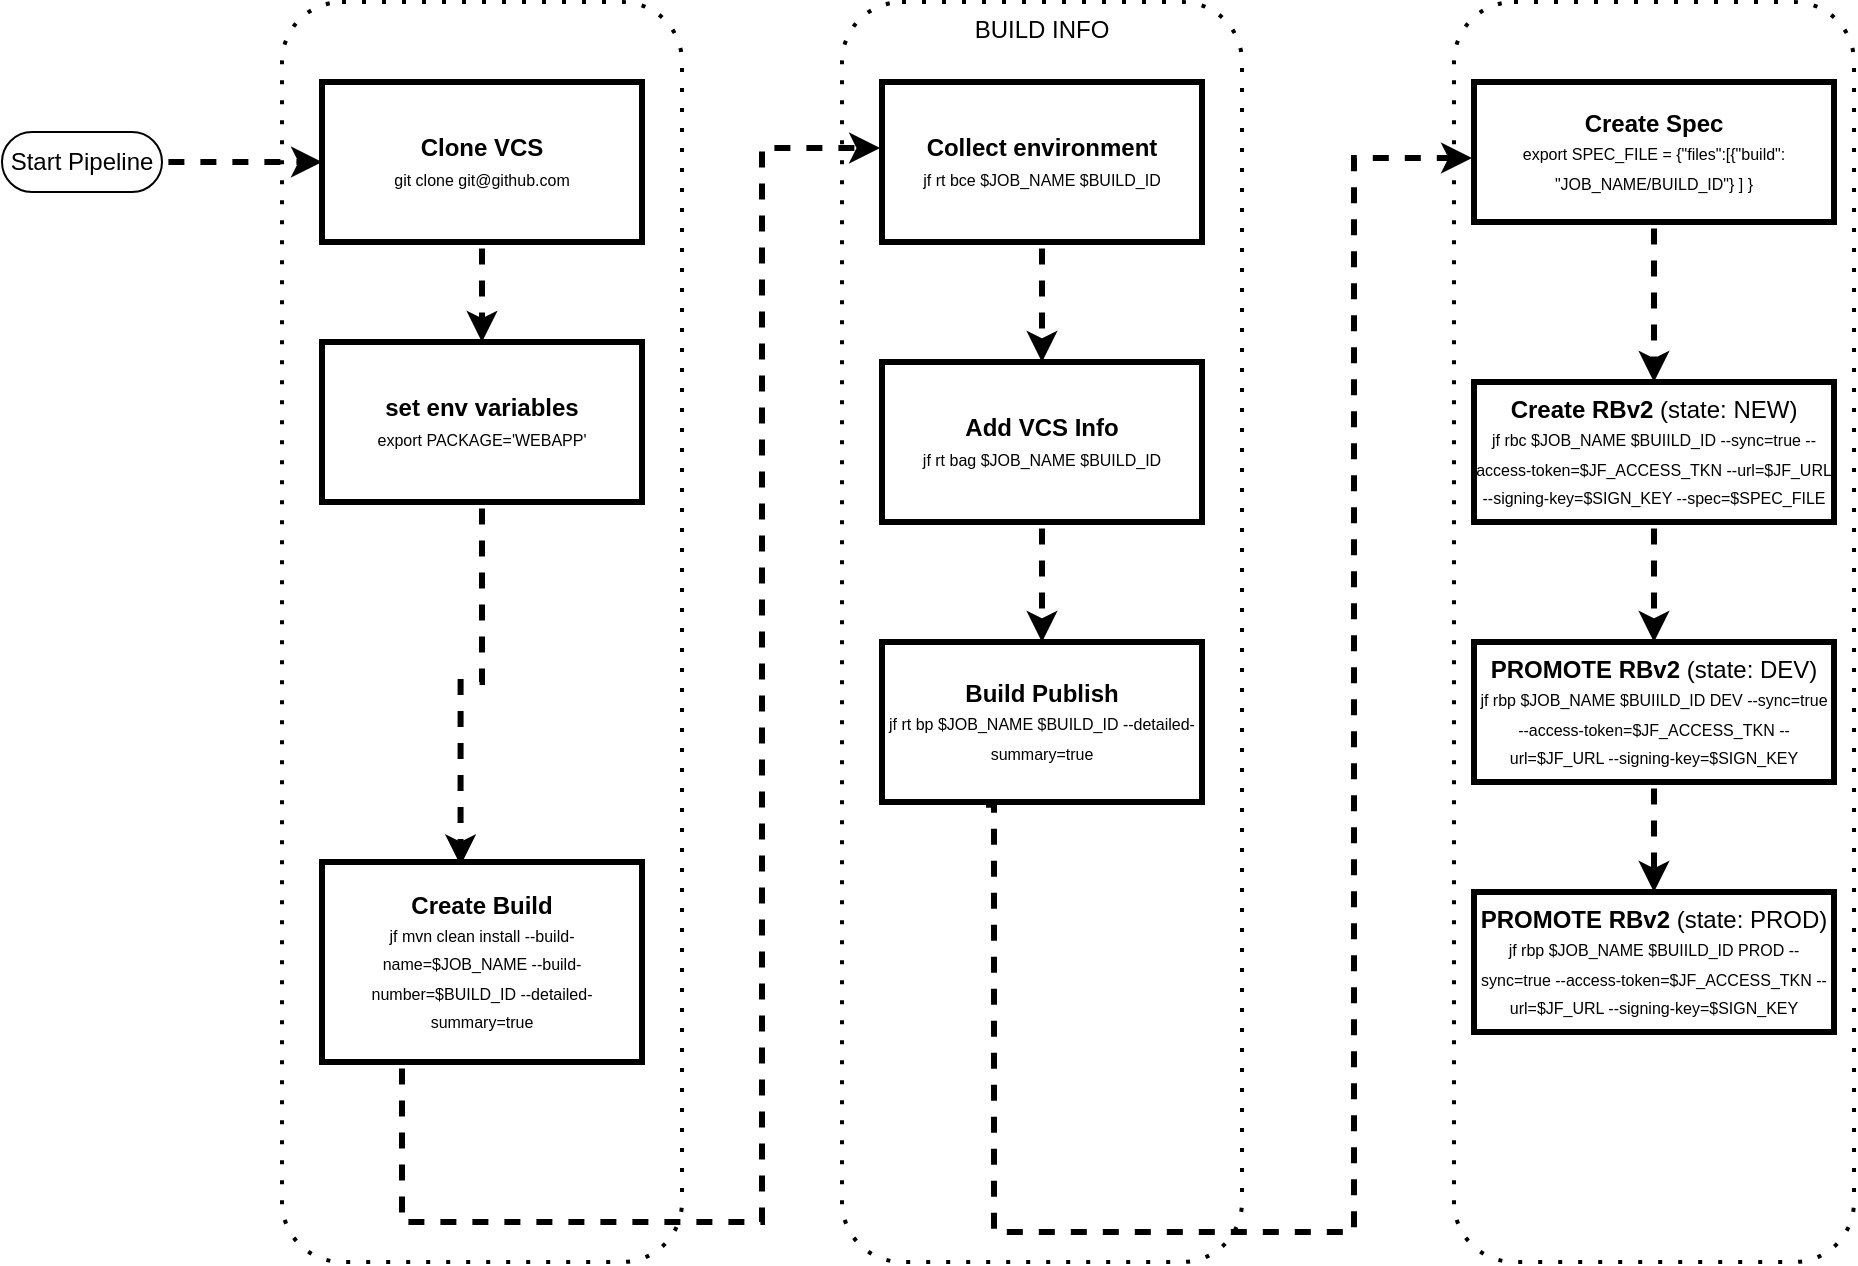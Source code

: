 <mxfile version="24.7.8" pages="2">
  <diagram id="Pwir3cQQYKMJ72O6_Z4H" name="Java">
    <mxGraphModel dx="1266" dy="674" grid="1" gridSize="10" guides="1" tooltips="1" connect="1" arrows="1" fold="1" page="1" pageScale="1" pageWidth="850" pageHeight="1100" math="0" shadow="0">
      <root>
        <mxCell id="0" />
        <mxCell id="1" parent="0" />
        <mxCell id="Gz-oRlv-pYvS6Wq2YTIi-8" value="RELEASE BUNDLE v2" style="rounded=1;whiteSpace=wrap;html=1;verticalAlign=top;strokeWidth=2;dashed=1;dashPattern=1 4;fillColor=none;fontColor=#ffffff;strokeColor=default;" parent="1" vertex="1">
          <mxGeometry x="726" y="36" width="200" height="630" as="geometry" />
        </mxCell>
        <mxCell id="m4_6NsgPn-UCfy7wOgqw-1" value="PACKAGE" style="rounded=1;whiteSpace=wrap;html=1;verticalAlign=top;strokeWidth=2;dashed=1;dashPattern=1 4;fillColor=none;fontColor=#ffffff;strokeColor=default;" parent="1" vertex="1">
          <mxGeometry x="140" y="36" width="200" height="630" as="geometry" />
        </mxCell>
        <mxCell id="nPkTSzu8djMAMbbeOqSO-1" value="BUILD INFO" style="rounded=1;whiteSpace=wrap;html=1;verticalAlign=top;strokeWidth=2;dashed=1;dashPattern=1 4;" parent="1" vertex="1">
          <mxGeometry x="420" y="36" width="200" height="630" as="geometry" />
        </mxCell>
        <mxCell id="nPkTSzu8djMAMbbeOqSO-3" style="edgeStyle=orthogonalEdgeStyle;rounded=0;orthogonalLoop=1;jettySize=auto;html=1;entryX=0.5;entryY=0;entryDx=0;entryDy=0;strokeWidth=3;flowAnimation=1;" parent="1" source="nPkTSzu8djMAMbbeOqSO-4" target="nPkTSzu8djMAMbbeOqSO-6" edge="1">
          <mxGeometry relative="1" as="geometry" />
        </mxCell>
        <mxCell id="nPkTSzu8djMAMbbeOqSO-4" value="Collect environment&lt;div&gt;&lt;span style=&quot;font-size: 8px; font-weight: 400;&quot;&gt;jf rt bce $JOB_NAME $BUILD_ID&lt;/span&gt;&lt;/div&gt;" style="whiteSpace=wrap;html=1;dashed=0;fontStyle=1;strokeWidth=3;" parent="1" vertex="1">
          <mxGeometry x="440" y="76" width="160" height="80" as="geometry" />
        </mxCell>
        <mxCell id="nPkTSzu8djMAMbbeOqSO-5" style="edgeStyle=orthogonalEdgeStyle;rounded=0;orthogonalLoop=1;jettySize=auto;html=1;entryX=0.5;entryY=0;entryDx=0;entryDy=0;flowAnimation=1;strokeWidth=3;" parent="1" source="nPkTSzu8djMAMbbeOqSO-6" target="nPkTSzu8djMAMbbeOqSO-7" edge="1">
          <mxGeometry relative="1" as="geometry" />
        </mxCell>
        <mxCell id="nPkTSzu8djMAMbbeOqSO-6" value="Add VCS Info&lt;div&gt;&lt;span style=&quot;font-size: 8px; font-weight: 400;&quot;&gt;jf rt bag $JOB_NAME $BUILD_ID&lt;/span&gt;&lt;/div&gt;" style="whiteSpace=wrap;html=1;dashed=0;fontStyle=1;strokeWidth=3;" parent="1" vertex="1">
          <mxGeometry x="440" y="216" width="160" height="80" as="geometry" />
        </mxCell>
        <mxCell id="nPkTSzu8djMAMbbeOqSO-7" value="Build Publish&lt;div&gt;&lt;span style=&quot;font-size: 8px; font-weight: 400;&quot;&gt;jf rt bp $JOB_NAME $BUILD_ID&amp;nbsp;&lt;/span&gt;&lt;span style=&quot;font-size: 8px; font-weight: 400; background-color: initial;&quot;&gt;--detailed-summary=true&lt;/span&gt;&lt;/div&gt;" style="whiteSpace=wrap;html=1;dashed=0;fontStyle=1;strokeWidth=3;" parent="1" vertex="1">
          <mxGeometry x="440" y="356" width="160" height="80" as="geometry" />
        </mxCell>
        <mxCell id="nPkTSzu8djMAMbbeOqSO-8" style="edgeStyle=orthogonalEdgeStyle;rounded=0;orthogonalLoop=1;jettySize=auto;html=1;entryX=-0.006;entryY=0.413;entryDx=0;entryDy=0;entryPerimeter=0;strokeWidth=3;flowAnimation=1;exitX=0.25;exitY=1;exitDx=0;exitDy=0;" parent="1" target="nPkTSzu8djMAMbbeOqSO-4" edge="1">
          <mxGeometry relative="1" as="geometry">
            <mxPoint x="200" y="566" as="sourcePoint" />
            <Array as="points">
              <mxPoint x="200" y="646" />
              <mxPoint x="380" y="646" />
              <mxPoint x="380" y="109" />
            </Array>
          </mxGeometry>
        </mxCell>
        <mxCell id="m4_6NsgPn-UCfy7wOgqw-2" value="" style="edgeStyle=orthogonalEdgeStyle;rounded=0;orthogonalLoop=1;jettySize=auto;html=1;flowAnimation=1;strokeWidth=3;noEdgeStyle=1;orthogonal=1;exitX=1;exitY=0.5;exitDx=0;exitDy=0;exitPerimeter=0;" parent="1" source="m4_6NsgPn-UCfy7wOgqw-3" target="m4_6NsgPn-UCfy7wOgqw-5" edge="1">
          <mxGeometry relative="1" as="geometry">
            <Array as="points">
              <mxPoint x="160" y="116" />
            </Array>
          </mxGeometry>
        </mxCell>
        <mxCell id="m4_6NsgPn-UCfy7wOgqw-3" value="Start Pipeline" style="html=1;dashed=0;whiteSpace=wrap;shape=mxgraph.dfd.start" parent="1" vertex="1">
          <mxGeometry y="101" width="80" height="30" as="geometry" />
        </mxCell>
        <mxCell id="m4_6NsgPn-UCfy7wOgqw-4" value="" style="edgeStyle=orthogonalEdgeStyle;rounded=0;orthogonalLoop=1;jettySize=auto;html=1;strokeWidth=3;flowAnimation=1;" parent="1" source="m4_6NsgPn-UCfy7wOgqw-5" target="m4_6NsgPn-UCfy7wOgqw-6" edge="1">
          <mxGeometry relative="1" as="geometry" />
        </mxCell>
        <mxCell id="m4_6NsgPn-UCfy7wOgqw-5" value="Clone VCS&lt;div&gt;&lt;span style=&quot;font-size: 8px; font-weight: 400;&quot;&gt;git clone&amp;nbsp;&lt;/span&gt;&lt;span style=&quot;background-color: initial; font-size: 8px; font-weight: 400;&quot;&gt;git@github.com&lt;/span&gt;&lt;/div&gt;" style="whiteSpace=wrap;html=1;dashed=0;fontStyle=1;strokeWidth=3;" parent="1" vertex="1">
          <mxGeometry x="160" y="76" width="160" height="80" as="geometry" />
        </mxCell>
        <mxCell id="m4_6NsgPn-UCfy7wOgqw-6" value="&lt;b&gt;set env variables&lt;/b&gt;&lt;div&gt;&lt;font style=&quot;font-size: 8px;&quot;&gt;export PACKAGE=&#39;WEBAPP&#39;&lt;/font&gt;&lt;/div&gt;" style="whiteSpace=wrap;html=1;dashed=0;strokeWidth=3;" parent="1" vertex="1">
          <mxGeometry x="160" y="206" width="160" height="80" as="geometry" />
        </mxCell>
        <mxCell id="m4_6NsgPn-UCfy7wOgqw-7" value="Create Build&lt;div&gt;&lt;span style=&quot;font-size: 8px; font-weight: 400;&quot;&gt;jf mvn clean install --build-name=$JOB_NAME --build-number=$BUILD_ID --detailed-summary=true&lt;/span&gt;&lt;/div&gt;" style="whiteSpace=wrap;html=1;dashed=0;fontStyle=1;strokeWidth=3;" parent="1" vertex="1">
          <mxGeometry x="160" y="466" width="160" height="100" as="geometry" />
        </mxCell>
        <mxCell id="m4_6NsgPn-UCfy7wOgqw-8" style="edgeStyle=orthogonalEdgeStyle;rounded=0;orthogonalLoop=1;jettySize=auto;html=1;entryX=0.433;entryY=0.017;entryDx=0;entryDy=0;entryPerimeter=0;flowAnimation=1;strokeWidth=3;" parent="1" source="m4_6NsgPn-UCfy7wOgqw-6" target="m4_6NsgPn-UCfy7wOgqw-7" edge="1">
          <mxGeometry relative="1" as="geometry" />
        </mxCell>
        <mxCell id="Gz-oRlv-pYvS6Wq2YTIi-2" value="" style="edgeStyle=orthogonalEdgeStyle;rounded=0;orthogonalLoop=1;jettySize=auto;html=1;strokeWidth=3;flowAnimation=1;" parent="1" source="cn4WToRf7t7_91YbMhjH-2" target="Gz-oRlv-pYvS6Wq2YTIi-1" edge="1">
          <mxGeometry relative="1" as="geometry" />
        </mxCell>
        <mxCell id="cn4WToRf7t7_91YbMhjH-2" value="Create Spec&lt;div&gt;&lt;span style=&quot;font-size: 8px; font-weight: 400;&quot;&gt;export&amp;nbsp;&lt;/span&gt;&lt;span style=&quot;font-size: 8px; font-weight: 400; background-color: initial;&quot;&gt;SPEC_FILE =&amp;nbsp;&lt;/span&gt;&lt;span style=&quot;font-size: 8px; font-weight: 400; background-color: initial;&quot;&gt;{&quot;files&quot;:[{&quot;build&quot;: &quot;JOB_NAME/BUILD_ID&quot;} ] }&lt;/span&gt;&lt;/div&gt;" style="whiteSpace=wrap;html=1;dashed=0;fontStyle=1;strokeWidth=3;" parent="1" vertex="1">
          <mxGeometry x="736" y="76" width="180" height="70" as="geometry" />
        </mxCell>
        <mxCell id="Gz-oRlv-pYvS6Wq2YTIi-4" value="" style="edgeStyle=orthogonalEdgeStyle;rounded=0;orthogonalLoop=1;jettySize=auto;html=1;strokeWidth=3;flowAnimation=1;" parent="1" source="Gz-oRlv-pYvS6Wq2YTIi-1" target="Gz-oRlv-pYvS6Wq2YTIi-3" edge="1">
          <mxGeometry relative="1" as="geometry" />
        </mxCell>
        <mxCell id="Gz-oRlv-pYvS6Wq2YTIi-1" value="Create RBv2 &lt;span style=&quot;font-weight: normal;&quot;&gt;(state: NEW)&lt;/span&gt;&lt;div&gt;&lt;span style=&quot;font-size: 8px; font-weight: 400;&quot;&gt;jf rbc $JOB_NAME $BUIILD_ID --sync=true --access-token=$JF_ACCESS_TKN --url=$JF_URL --signing-key=$SIGN_KEY --spec=$SPEC_FILE&lt;/span&gt;&lt;/div&gt;" style="whiteSpace=wrap;html=1;dashed=0;fontStyle=1;strokeWidth=3;" parent="1" vertex="1">
          <mxGeometry x="736" y="226" width="180" height="70" as="geometry" />
        </mxCell>
        <mxCell id="Gz-oRlv-pYvS6Wq2YTIi-7" value="" style="edgeStyle=orthogonalEdgeStyle;rounded=0;orthogonalLoop=1;jettySize=auto;html=1;strokeWidth=3;flowAnimation=1;" parent="1" source="Gz-oRlv-pYvS6Wq2YTIi-3" target="Gz-oRlv-pYvS6Wq2YTIi-6" edge="1">
          <mxGeometry relative="1" as="geometry" />
        </mxCell>
        <mxCell id="Gz-oRlv-pYvS6Wq2YTIi-3" value="PROMOTE RBv2 &lt;span style=&quot;font-weight: normal;&quot;&gt;(state: DEV)&lt;/span&gt;&lt;div&gt;&lt;span style=&quot;font-size: 8px; font-weight: 400;&quot;&gt;jf rbp $JOB_NAME $BUIILD_ID DEV --sync=true --access-token=$JF_ACCESS_TKN --url=$JF_URL --signing-key=$SIGN_KEY&lt;/span&gt;&lt;/div&gt;" style="whiteSpace=wrap;html=1;dashed=0;fontStyle=1;strokeWidth=3;" parent="1" vertex="1">
          <mxGeometry x="736" y="356" width="180" height="70" as="geometry" />
        </mxCell>
        <mxCell id="Gz-oRlv-pYvS6Wq2YTIi-6" value="PROMOTE RBv2 &lt;span style=&quot;font-weight: normal;&quot;&gt;(state: PROD)&lt;/span&gt;&lt;div&gt;&lt;span style=&quot;font-size: 8px; font-weight: 400;&quot;&gt;jf rbp $JOB_NAME $BUIILD_ID PROD --sync=true --access-token=$JF_ACCESS_TKN --url=$JF_URL --signing-key=$SIGN_KEY&lt;/span&gt;&lt;/div&gt;" style="whiteSpace=wrap;html=1;dashed=0;fontStyle=1;strokeWidth=3;" parent="1" vertex="1">
          <mxGeometry x="736" y="481" width="180" height="70" as="geometry" />
        </mxCell>
        <mxCell id="Gz-oRlv-pYvS6Wq2YTIi-9" style="edgeStyle=orthogonalEdgeStyle;rounded=0;orthogonalLoop=1;jettySize=auto;html=1;entryX=-0.006;entryY=0.413;entryDx=0;entryDy=0;entryPerimeter=0;strokeWidth=3;flowAnimation=1;exitX=0.305;exitY=1.017;exitDx=0;exitDy=0;exitPerimeter=0;" parent="1" source="nPkTSzu8djMAMbbeOqSO-7" edge="1">
          <mxGeometry relative="1" as="geometry">
            <mxPoint x="496" y="571" as="sourcePoint" />
            <Array as="points">
              <mxPoint x="496" y="437" />
              <mxPoint x="496" y="651" />
              <mxPoint x="676" y="651" />
              <mxPoint x="676" y="114" />
            </Array>
            <mxPoint x="735" y="114" as="targetPoint" />
          </mxGeometry>
        </mxCell>
      </root>
    </mxGraphModel>
  </diagram>
  <diagram name="Docker" id="rSczbIHvMfgNdQSlICwf">
    <mxGraphModel dx="1674" dy="854" grid="1" gridSize="10" guides="1" tooltips="1" connect="1" arrows="1" fold="1" page="1" pageScale="1" pageWidth="850" pageHeight="1100" math="0" shadow="0">
      <root>
        <mxCell id="riT_6Oax7leWNN1bUSs--0" />
        <mxCell id="riT_6Oax7leWNN1bUSs--1" parent="riT_6Oax7leWNN1bUSs--0" />
        <mxCell id="riT_6Oax7leWNN1bUSs--2" value="RELEASE BUNDLE v2" style="rounded=1;whiteSpace=wrap;html=1;verticalAlign=top;strokeWidth=2;dashed=1;dashPattern=1 4;fillColor=none;fontColor=#ffffff;strokeColor=default;" vertex="1" parent="riT_6Oax7leWNN1bUSs--1">
          <mxGeometry x="906" y="36" width="200" height="630" as="geometry" />
        </mxCell>
        <mxCell id="riT_6Oax7leWNN1bUSs--3" value="PACKAGE" style="rounded=1;whiteSpace=wrap;html=1;verticalAlign=top;strokeWidth=2;dashed=1;dashPattern=1 4;fillColor=none;fontColor=#ffffff;strokeColor=default;" vertex="1" parent="riT_6Oax7leWNN1bUSs--1">
          <mxGeometry x="140" y="36" width="200" height="630" as="geometry" />
        </mxCell>
        <mxCell id="riT_6Oax7leWNN1bUSs--4" value="BUILD INFO" style="rounded=1;whiteSpace=wrap;html=1;verticalAlign=top;strokeWidth=2;dashed=1;dashPattern=1 4;" vertex="1" parent="riT_6Oax7leWNN1bUSs--1">
          <mxGeometry x="532" y="36" width="200" height="630" as="geometry" />
        </mxCell>
        <mxCell id="riT_6Oax7leWNN1bUSs--5" style="edgeStyle=orthogonalEdgeStyle;rounded=0;orthogonalLoop=1;jettySize=auto;html=1;entryX=0.5;entryY=0;entryDx=0;entryDy=0;strokeWidth=3;flowAnimation=1;" edge="1" parent="riT_6Oax7leWNN1bUSs--1" source="riT_6Oax7leWNN1bUSs--6" target="riT_6Oax7leWNN1bUSs--8">
          <mxGeometry relative="1" as="geometry" />
        </mxCell>
        <mxCell id="riT_6Oax7leWNN1bUSs--6" value="Collect environment&lt;div&gt;&lt;span style=&quot;font-size: 8px; font-weight: 400;&quot;&gt;jf rt bce $JOB_NAME $BUILD_ID&lt;/span&gt;&lt;/div&gt;" style="whiteSpace=wrap;html=1;dashed=0;fontStyle=1;strokeWidth=3;" vertex="1" parent="riT_6Oax7leWNN1bUSs--1">
          <mxGeometry x="552" y="76" width="160" height="80" as="geometry" />
        </mxCell>
        <mxCell id="riT_6Oax7leWNN1bUSs--7" style="edgeStyle=orthogonalEdgeStyle;rounded=0;orthogonalLoop=1;jettySize=auto;html=1;entryX=0.5;entryY=0;entryDx=0;entryDy=0;flowAnimation=1;strokeWidth=3;" edge="1" parent="riT_6Oax7leWNN1bUSs--1" source="riT_6Oax7leWNN1bUSs--8" target="riT_6Oax7leWNN1bUSs--9">
          <mxGeometry relative="1" as="geometry" />
        </mxCell>
        <mxCell id="riT_6Oax7leWNN1bUSs--8" value="Add VCS Info&lt;div&gt;&lt;span style=&quot;font-size: 8px; font-weight: 400;&quot;&gt;jf rt bag $JOB_NAME $BUILD_ID&lt;/span&gt;&lt;/div&gt;" style="whiteSpace=wrap;html=1;dashed=0;fontStyle=1;strokeWidth=3;" vertex="1" parent="riT_6Oax7leWNN1bUSs--1">
          <mxGeometry x="552" y="216" width="160" height="80" as="geometry" />
        </mxCell>
        <mxCell id="riT_6Oax7leWNN1bUSs--9" value="Build Publish&lt;div&gt;&lt;span style=&quot;font-size: 8px; font-weight: 400;&quot;&gt;jf rt bp $JOB_NAME $BUILD_ID&amp;nbsp;&lt;/span&gt;&lt;span style=&quot;font-size: 8px; font-weight: 400; background-color: initial;&quot;&gt;--detailed-summary=true&lt;/span&gt;&lt;/div&gt;" style="whiteSpace=wrap;html=1;dashed=0;fontStyle=1;strokeWidth=3;" vertex="1" parent="riT_6Oax7leWNN1bUSs--1">
          <mxGeometry x="552" y="356" width="160" height="80" as="geometry" />
        </mxCell>
        <mxCell id="riT_6Oax7leWNN1bUSs--10" style="edgeStyle=orthogonalEdgeStyle;rounded=0;orthogonalLoop=1;jettySize=auto;html=1;entryX=-0.006;entryY=0.413;entryDx=0;entryDy=0;entryPerimeter=0;strokeWidth=3;flowAnimation=1;exitX=0.25;exitY=1;exitDx=0;exitDy=0;" edge="1" parent="riT_6Oax7leWNN1bUSs--1" target="riT_6Oax7leWNN1bUSs--6">
          <mxGeometry relative="1" as="geometry">
            <mxPoint x="200" y="566" as="sourcePoint" />
            <Array as="points">
              <mxPoint x="200" y="646" />
              <mxPoint x="380" y="646" />
              <mxPoint x="380" y="109" />
            </Array>
          </mxGeometry>
        </mxCell>
        <mxCell id="riT_6Oax7leWNN1bUSs--11" value="" style="edgeStyle=orthogonalEdgeStyle;rounded=0;orthogonalLoop=1;jettySize=auto;html=1;flowAnimation=1;strokeWidth=3;noEdgeStyle=1;orthogonal=1;exitX=1;exitY=0.5;exitDx=0;exitDy=0;exitPerimeter=0;" edge="1" parent="riT_6Oax7leWNN1bUSs--1" source="riT_6Oax7leWNN1bUSs--12" target="riT_6Oax7leWNN1bUSs--14">
          <mxGeometry relative="1" as="geometry">
            <Array as="points">
              <mxPoint x="160" y="116" />
            </Array>
          </mxGeometry>
        </mxCell>
        <mxCell id="riT_6Oax7leWNN1bUSs--12" value="Start Pipeline" style="html=1;dashed=0;whiteSpace=wrap;shape=mxgraph.dfd.start" vertex="1" parent="riT_6Oax7leWNN1bUSs--1">
          <mxGeometry y="101" width="80" height="30" as="geometry" />
        </mxCell>
        <mxCell id="riT_6Oax7leWNN1bUSs--13" value="" style="edgeStyle=orthogonalEdgeStyle;rounded=0;orthogonalLoop=1;jettySize=auto;html=1;strokeWidth=3;flowAnimation=1;" edge="1" parent="riT_6Oax7leWNN1bUSs--1" source="riT_6Oax7leWNN1bUSs--14" target="riT_6Oax7leWNN1bUSs--15">
          <mxGeometry relative="1" as="geometry" />
        </mxCell>
        <mxCell id="riT_6Oax7leWNN1bUSs--14" value="Clone VCS&lt;div&gt;&lt;span style=&quot;font-size: 8px; font-weight: 400;&quot;&gt;git clone&amp;nbsp;&lt;/span&gt;&lt;span style=&quot;background-color: initial; font-size: 8px; font-weight: 400;&quot;&gt;git@github.com&lt;/span&gt;&lt;/div&gt;" style="whiteSpace=wrap;html=1;dashed=0;fontStyle=1;strokeWidth=3;" vertex="1" parent="riT_6Oax7leWNN1bUSs--1">
          <mxGeometry x="160" y="76" width="160" height="80" as="geometry" />
        </mxCell>
        <mxCell id="riT_6Oax7leWNN1bUSs--15" value="&lt;b&gt;set env variables&lt;/b&gt;&lt;div&gt;&lt;font style=&quot;font-size: 8px;&quot;&gt;export PACKAGE=&#39;WEBAPP&#39;&lt;/font&gt;&lt;/div&gt;" style="whiteSpace=wrap;html=1;dashed=0;strokeWidth=3;" vertex="1" parent="riT_6Oax7leWNN1bUSs--1">
          <mxGeometry x="160" y="206" width="160" height="80" as="geometry" />
        </mxCell>
        <mxCell id="riT_6Oax7leWNN1bUSs--16" value="Create Build&lt;div&gt;&lt;span style=&quot;font-size: 8px; font-weight: 400;&quot;&gt;jf mvn clean install --build-name=$JOB_NAME --build-number=$BUILD_ID --detailed-summary=true&lt;/span&gt;&lt;/div&gt;" style="whiteSpace=wrap;html=1;dashed=0;fontStyle=1;strokeWidth=3;" vertex="1" parent="riT_6Oax7leWNN1bUSs--1">
          <mxGeometry x="160" y="466" width="160" height="100" as="geometry" />
        </mxCell>
        <mxCell id="riT_6Oax7leWNN1bUSs--17" style="edgeStyle=orthogonalEdgeStyle;rounded=0;orthogonalLoop=1;jettySize=auto;html=1;entryX=0.433;entryY=0.017;entryDx=0;entryDy=0;entryPerimeter=0;flowAnimation=1;strokeWidth=3;" edge="1" parent="riT_6Oax7leWNN1bUSs--1" source="riT_6Oax7leWNN1bUSs--15" target="riT_6Oax7leWNN1bUSs--16">
          <mxGeometry relative="1" as="geometry" />
        </mxCell>
        <mxCell id="riT_6Oax7leWNN1bUSs--18" value="" style="edgeStyle=orthogonalEdgeStyle;rounded=0;orthogonalLoop=1;jettySize=auto;html=1;strokeWidth=3;flowAnimation=1;" edge="1" parent="riT_6Oax7leWNN1bUSs--1" source="riT_6Oax7leWNN1bUSs--19" target="riT_6Oax7leWNN1bUSs--21">
          <mxGeometry relative="1" as="geometry" />
        </mxCell>
        <mxCell id="riT_6Oax7leWNN1bUSs--19" value="Create Spec&lt;div&gt;&lt;span style=&quot;font-size: 8px; font-weight: 400;&quot;&gt;export&amp;nbsp;&lt;/span&gt;&lt;span style=&quot;font-size: 8px; font-weight: 400; background-color: initial;&quot;&gt;SPEC_FILE =&amp;nbsp;&lt;/span&gt;&lt;span style=&quot;font-size: 8px; font-weight: 400; background-color: initial;&quot;&gt;{&quot;files&quot;:[{&quot;build&quot;: &quot;JOB_NAME/BUILD_ID&quot;} ] }&lt;/span&gt;&lt;/div&gt;" style="whiteSpace=wrap;html=1;dashed=0;fontStyle=1;strokeWidth=3;" vertex="1" parent="riT_6Oax7leWNN1bUSs--1">
          <mxGeometry x="916" y="76" width="180" height="70" as="geometry" />
        </mxCell>
        <mxCell id="riT_6Oax7leWNN1bUSs--20" value="" style="edgeStyle=orthogonalEdgeStyle;rounded=0;orthogonalLoop=1;jettySize=auto;html=1;strokeWidth=3;flowAnimation=1;" edge="1" parent="riT_6Oax7leWNN1bUSs--1" source="riT_6Oax7leWNN1bUSs--21" target="riT_6Oax7leWNN1bUSs--23">
          <mxGeometry relative="1" as="geometry" />
        </mxCell>
        <mxCell id="riT_6Oax7leWNN1bUSs--21" value="Create RBv2 &lt;span style=&quot;font-weight: normal;&quot;&gt;(state: NEW)&lt;/span&gt;&lt;div&gt;&lt;span style=&quot;font-size: 8px; font-weight: 400;&quot;&gt;jf rbc $JOB_NAME $BUIILD_ID --sync=true --access-token=$JF_ACCESS_TKN --url=$JF_URL --signing-key=$SIGN_KEY --spec=$SPEC_FILE&lt;/span&gt;&lt;/div&gt;" style="whiteSpace=wrap;html=1;dashed=0;fontStyle=1;strokeWidth=3;" vertex="1" parent="riT_6Oax7leWNN1bUSs--1">
          <mxGeometry x="916" y="226" width="180" height="70" as="geometry" />
        </mxCell>
        <mxCell id="riT_6Oax7leWNN1bUSs--22" value="" style="edgeStyle=orthogonalEdgeStyle;rounded=0;orthogonalLoop=1;jettySize=auto;html=1;strokeWidth=3;flowAnimation=1;" edge="1" parent="riT_6Oax7leWNN1bUSs--1" source="riT_6Oax7leWNN1bUSs--23" target="riT_6Oax7leWNN1bUSs--24">
          <mxGeometry relative="1" as="geometry" />
        </mxCell>
        <mxCell id="riT_6Oax7leWNN1bUSs--23" value="PROMOTE RBv2 &lt;span style=&quot;font-weight: normal;&quot;&gt;(state: DEV)&lt;/span&gt;&lt;div&gt;&lt;span style=&quot;font-size: 8px; font-weight: 400;&quot;&gt;jf rbp $JOB_NAME $BUIILD_ID DEV --sync=true --access-token=$JF_ACCESS_TKN --url=$JF_URL --signing-key=$SIGN_KEY&lt;/span&gt;&lt;/div&gt;" style="whiteSpace=wrap;html=1;dashed=0;fontStyle=1;strokeWidth=3;" vertex="1" parent="riT_6Oax7leWNN1bUSs--1">
          <mxGeometry x="916" y="356" width="180" height="70" as="geometry" />
        </mxCell>
        <mxCell id="riT_6Oax7leWNN1bUSs--24" value="PROMOTE RBv2 &lt;span style=&quot;font-weight: normal;&quot;&gt;(state: PROD)&lt;/span&gt;&lt;div&gt;&lt;span style=&quot;font-size: 8px; font-weight: 400;&quot;&gt;jf rbp $JOB_NAME $BUIILD_ID PROD --sync=true --access-token=$JF_ACCESS_TKN --url=$JF_URL --signing-key=$SIGN_KEY&lt;/span&gt;&lt;/div&gt;" style="whiteSpace=wrap;html=1;dashed=0;fontStyle=1;strokeWidth=3;" vertex="1" parent="riT_6Oax7leWNN1bUSs--1">
          <mxGeometry x="916" y="481" width="180" height="70" as="geometry" />
        </mxCell>
        <mxCell id="riT_6Oax7leWNN1bUSs--25" style="edgeStyle=orthogonalEdgeStyle;rounded=0;orthogonalLoop=1;jettySize=auto;html=1;entryX=0.02;entryY=0.124;entryDx=0;entryDy=0;entryPerimeter=0;strokeWidth=3;flowAnimation=1;exitX=0.305;exitY=1.017;exitDx=0;exitDy=0;exitPerimeter=0;" edge="1" parent="riT_6Oax7leWNN1bUSs--1" source="riT_6Oax7leWNN1bUSs--9" target="riT_6Oax7leWNN1bUSs--2">
          <mxGeometry relative="1" as="geometry">
            <mxPoint x="608" y="571" as="sourcePoint" />
            <Array as="points">
              <mxPoint x="608" y="437" />
              <mxPoint x="608" y="651" />
              <mxPoint x="788" y="651" />
              <mxPoint x="788" y="114" />
            </Array>
            <mxPoint x="847" y="114" as="targetPoint" />
          </mxGeometry>
        </mxCell>
      </root>
    </mxGraphModel>
  </diagram>
</mxfile>
